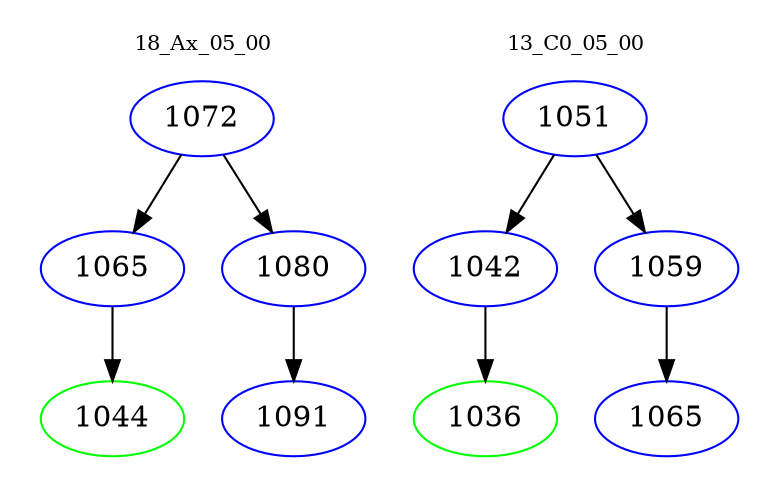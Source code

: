 digraph{
subgraph cluster_0 {
color = white
label = "18_Ax_05_00";
fontsize=10;
T0_1072 [label="1072", color="blue"]
T0_1072 -> T0_1065 [color="black"]
T0_1065 [label="1065", color="blue"]
T0_1065 -> T0_1044 [color="black"]
T0_1044 [label="1044", color="green"]
T0_1072 -> T0_1080 [color="black"]
T0_1080 [label="1080", color="blue"]
T0_1080 -> T0_1091 [color="black"]
T0_1091 [label="1091", color="blue"]
}
subgraph cluster_1 {
color = white
label = "13_C0_05_00";
fontsize=10;
T1_1051 [label="1051", color="blue"]
T1_1051 -> T1_1042 [color="black"]
T1_1042 [label="1042", color="blue"]
T1_1042 -> T1_1036 [color="black"]
T1_1036 [label="1036", color="green"]
T1_1051 -> T1_1059 [color="black"]
T1_1059 [label="1059", color="blue"]
T1_1059 -> T1_1065 [color="black"]
T1_1065 [label="1065", color="blue"]
}
}
